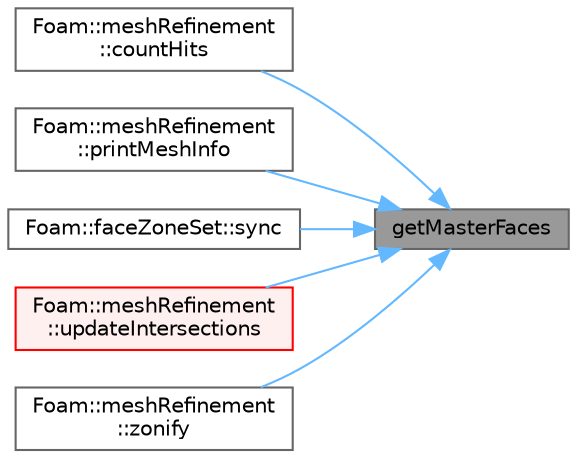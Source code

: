 digraph "getMasterFaces"
{
 // LATEX_PDF_SIZE
  bgcolor="transparent";
  edge [fontname=Helvetica,fontsize=10,labelfontname=Helvetica,labelfontsize=10];
  node [fontname=Helvetica,fontsize=10,shape=box,height=0.2,width=0.4];
  rankdir="RL";
  Node1 [id="Node000001",label="getMasterFaces",height=0.2,width=0.4,color="gray40", fillcolor="grey60", style="filled", fontcolor="black",tooltip=" "];
  Node1 -> Node2 [id="edge1_Node000001_Node000002",dir="back",color="steelblue1",style="solid",tooltip=" "];
  Node2 [id="Node000002",label="Foam::meshRefinement\l::countHits",height=0.2,width=0.4,color="grey40", fillcolor="white", style="filled",URL="$classFoam_1_1meshRefinement.html#a7cd5ded0ca6d51beecfd87930f375803",tooltip=" "];
  Node1 -> Node3 [id="edge2_Node000001_Node000003",dir="back",color="steelblue1",style="solid",tooltip=" "];
  Node3 [id="Node000003",label="Foam::meshRefinement\l::printMeshInfo",height=0.2,width=0.4,color="grey40", fillcolor="white", style="filled",URL="$classFoam_1_1meshRefinement.html#a5f2793031a24693c73d09dfecd26debb",tooltip=" "];
  Node1 -> Node4 [id="edge3_Node000001_Node000004",dir="back",color="steelblue1",style="solid",tooltip=" "];
  Node4 [id="Node000004",label="Foam::faceZoneSet::sync",height=0.2,width=0.4,color="grey40", fillcolor="white", style="filled",URL="$classFoam_1_1faceZoneSet.html#aa7fca4a1afef0062c91f4d1e3776659d",tooltip=" "];
  Node1 -> Node5 [id="edge4_Node000001_Node000005",dir="back",color="steelblue1",style="solid",tooltip=" "];
  Node5 [id="Node000005",label="Foam::meshRefinement\l::updateIntersections",height=0.2,width=0.4,color="red", fillcolor="#FFF0F0", style="filled",URL="$classFoam_1_1meshRefinement.html#a3395a1268ebd8f23b469c11874e74933",tooltip=" "];
  Node1 -> Node8 [id="edge5_Node000001_Node000008",dir="back",color="steelblue1",style="solid",tooltip=" "];
  Node8 [id="Node000008",label="Foam::meshRefinement\l::zonify",height=0.2,width=0.4,color="grey40", fillcolor="white", style="filled",URL="$classFoam_1_1meshRefinement.html#af9337a8c0640eb31bb70bc0e7efd54f6",tooltip=" "];
}
